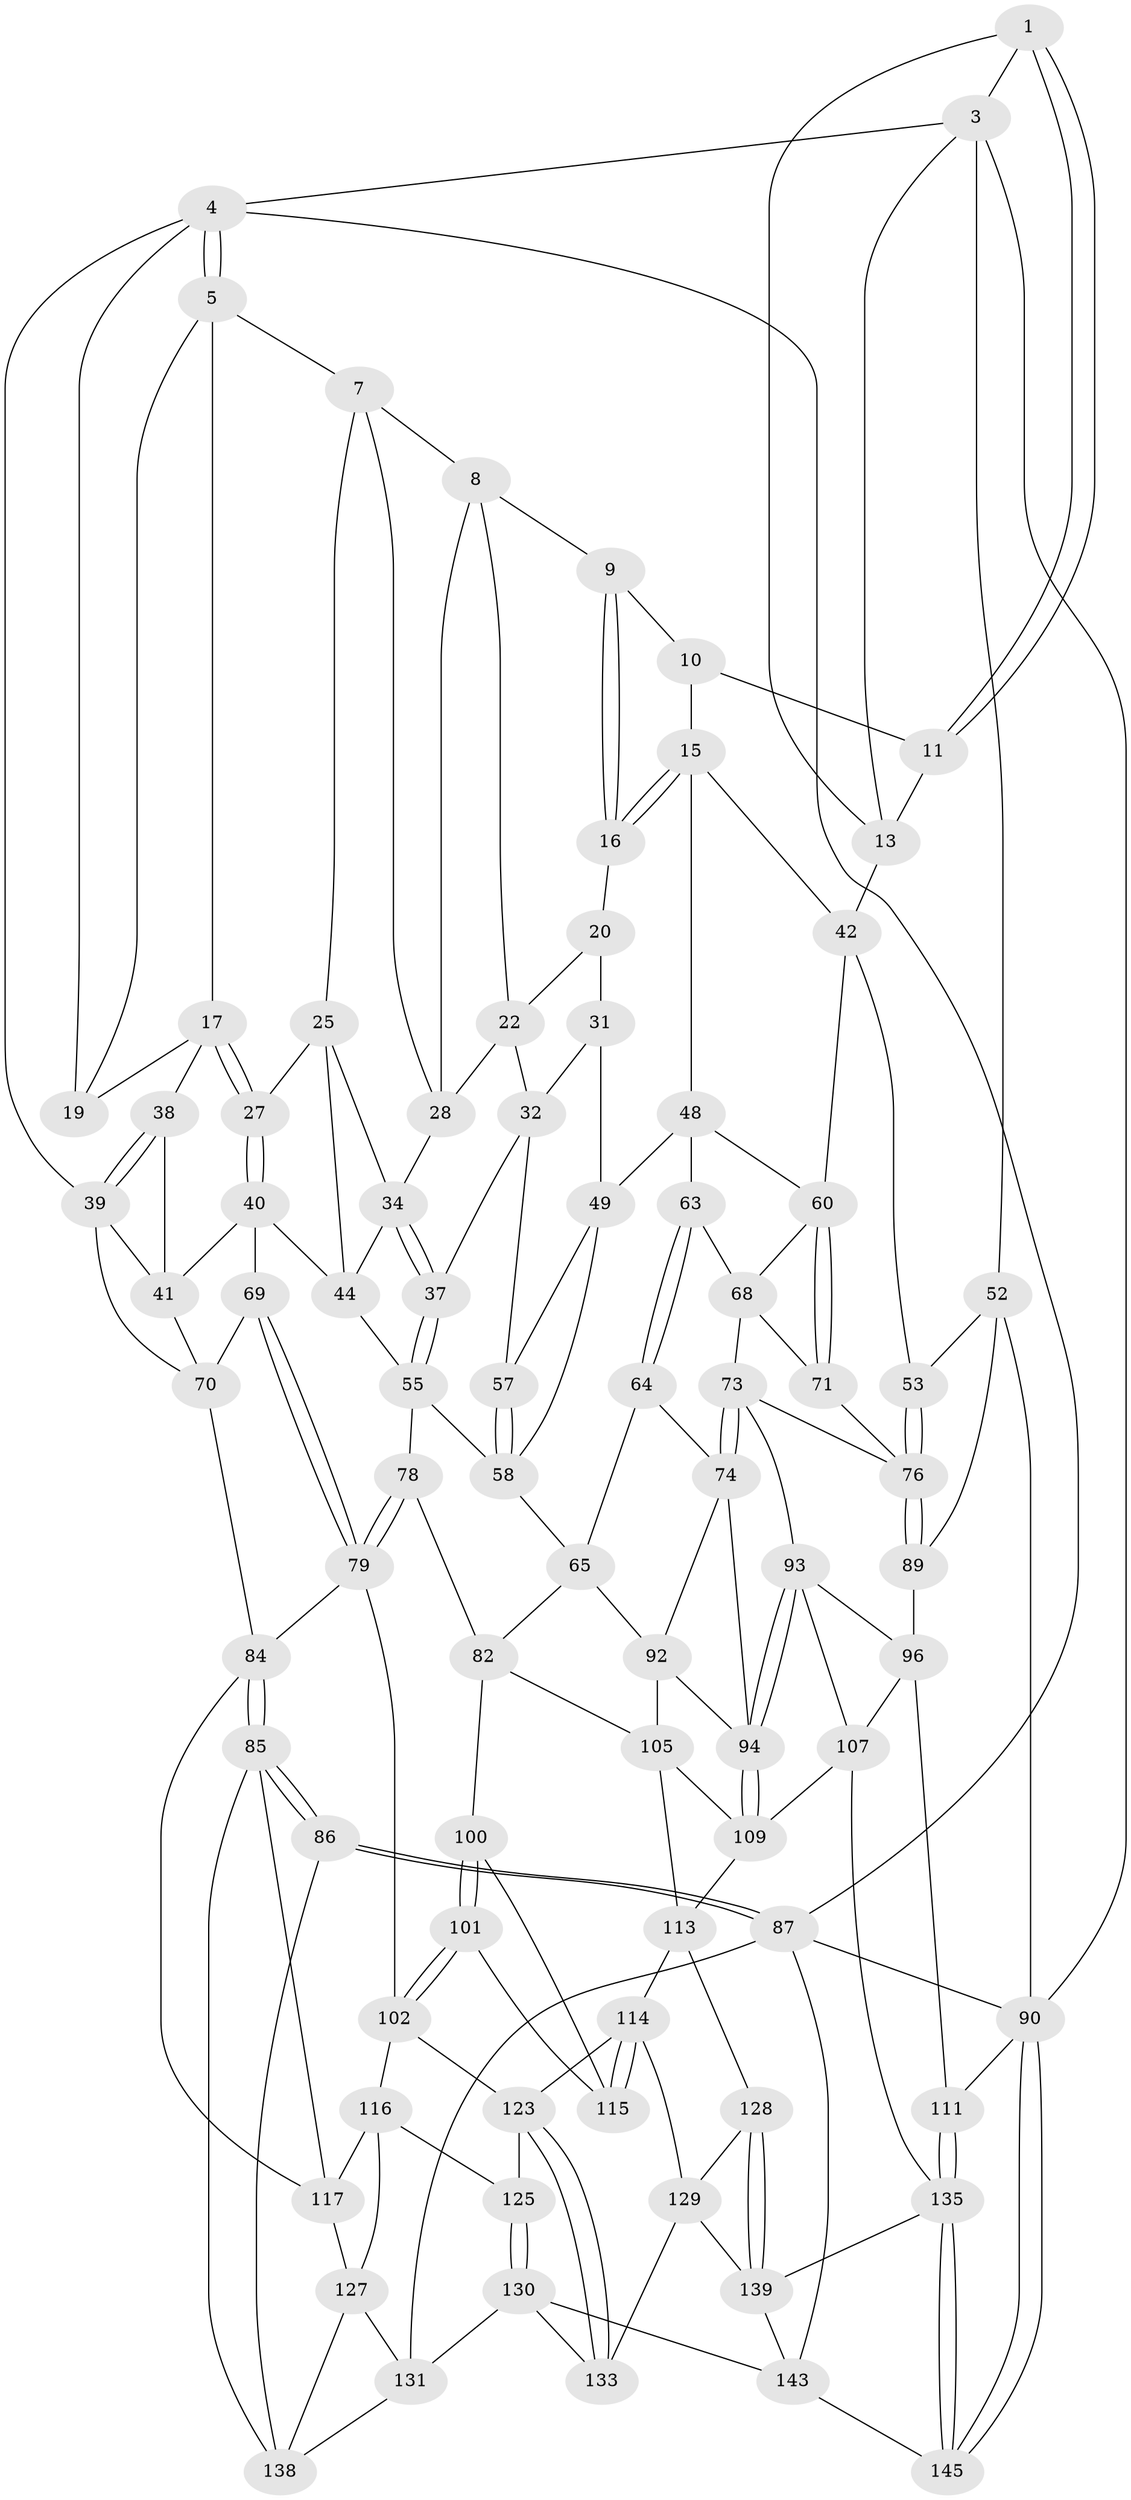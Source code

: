 // original degree distribution, {3: 0.0136986301369863, 4: 0.21232876712328766, 6: 0.19863013698630136, 5: 0.5753424657534246}
// Generated by graph-tools (version 1.1) at 2025/11/02/27/25 16:11:59]
// undirected, 85 vertices, 189 edges
graph export_dot {
graph [start="1"]
  node [color=gray90,style=filled];
  1 [pos="+0.6700790239298031+0",super="+2"];
  3 [pos="+1+0",super="+51"];
  4 [pos="+0+0",super="+33"];
  5 [pos="+0.13297648217974645+0",super="+6"];
  7 [pos="+0.33500883243706964+0",super="+24"];
  8 [pos="+0.5389921167885408+0",super="+23"];
  9 [pos="+0.5845932861437753+0"];
  10 [pos="+0.6167763670953317+0",super="+12"];
  11 [pos="+0.7316686353671144+0.0716755918726129"];
  13 [pos="+0.7873964716800639+0.08529445418366725",super="+14"];
  15 [pos="+0.650523703770465+0.0866878070242336",super="+43"];
  16 [pos="+0.6463961197052469+0.08402403588469551"];
  17 [pos="+0.16401032241760116+0.03543258992126389",super="+18"];
  19 [pos="+0.0460234305941335+0.052845694988837656"];
  20 [pos="+0.638223647394675+0.08557231663465555",super="+21"];
  22 [pos="+0.5300484282958191+0.000643510243530701",super="+30"];
  25 [pos="+0.3355808995384789+0.008618568065523817",super="+26"];
  27 [pos="+0.16420222953460892+0.03592123870541619"];
  28 [pos="+0.4456011624792994+0.06681322110065599",super="+29"];
  31 [pos="+0.521557853907168+0.13130348589447133",super="+47"];
  32 [pos="+0.5122025710617569+0.1332896470215832",super="+36"];
  34 [pos="+0.39311539654500527+0.125865704484184",super="+35"];
  37 [pos="+0.43416390863243093+0.16715177158685748"];
  38 [pos="+0.06046470394360817+0.1836680624024973"];
  39 [pos="+0+0.09895761822769483",super="+67"];
  40 [pos="+0.17475268138929373+0.21643580089335843",super="+46"];
  41 [pos="+0.11346875247287332+0.21800244637805025",super="+66"];
  42 [pos="+0.7937978527179751+0.1897117965401223",super="+54"];
  44 [pos="+0.2779609615108327+0.17217838556242532",super="+45"];
  48 [pos="+0.640634456247374+0.22349613286693348",super="+62"];
  49 [pos="+0.6145006991373831+0.22141862000268364",super="+50"];
  52 [pos="+1+0.13732043892204437",super="+88"];
  53 [pos="+0.9996124964741607+0.23253129078716755"];
  55 [pos="+0.35201986030809523+0.29699042584418917",super="+56"];
  57 [pos="+0.49672313436564725+0.2524992518975483"];
  58 [pos="+0.48018142689656684+0.31830064381606943",super="+59"];
  60 [pos="+0.8389559297162366+0.2515310792376839",super="+61"];
  63 [pos="+0.6355690621429956+0.3261787972248701"];
  64 [pos="+0.5942896560299744+0.4144359057304981"];
  65 [pos="+0.5244077982742718+0.3644467113708178",super="+81"];
  68 [pos="+0.7122682908149787+0.32727100858160774",super="+72"];
  69 [pos="+0.1322513471831002+0.47944523513431186"];
  70 [pos="+0.03846170270623162+0.4383737176727413",super="+83"];
  71 [pos="+0.8364554530006528+0.25999546685929364"];
  73 [pos="+0.7122888589616255+0.42532197414290684",super="+80"];
  74 [pos="+0.6422883301141128+0.4410729896907697",super="+75"];
  76 [pos="+0.9011380099595672+0.4744097539326516",super="+77"];
  78 [pos="+0.3274408319581646+0.43810647585944035"];
  79 [pos="+0.15406177563272205+0.5056314890219846",super="+104"];
  82 [pos="+0.3736187871019767+0.47621125474100295",super="+99"];
  84 [pos="+0+0.6398465464765813",super="+112"];
  85 [pos="+0+0.7698769073831732",super="+121"];
  86 [pos="+0+1"];
  87 [pos="+0+1",super="+144"];
  89 [pos="+0.9124255085999181+0.4943525203643629"];
  90 [pos="+1+1",super="+91"];
  92 [pos="+0.5088224811647464+0.550159743553041",super="+98"];
  93 [pos="+0.761096127754772+0.5452050423645431",super="+97"];
  94 [pos="+0.6915984218044741+0.6338166299634249",super="+95"];
  96 [pos="+0.9021690951309176+0.5070669528645954",super="+110"];
  100 [pos="+0.35162382630460115+0.5740070855932133"];
  101 [pos="+0.2498295542093714+0.6404275981741476"];
  102 [pos="+0.2482556403194956+0.6407806188479147",super="+103"];
  105 [pos="+0.47819641800506874+0.6358351344214218",super="+106"];
  107 [pos="+0.7801525090609595+0.7403118875671693",super="+108"];
  109 [pos="+0.7274725418194325+0.7546835080836758",super="+118"];
  111 [pos="+1+0.6715201835358849"];
  113 [pos="+0.42891695161470605+0.6961718818814702",super="+119"];
  114 [pos="+0.4284515875975529+0.6963807424766186",super="+122"];
  115 [pos="+0.38859611023187246+0.6747455707664621"];
  116 [pos="+0.15128599705983034+0.6801491867353417",super="+126"];
  117 [pos="+0.05375254969752627+0.6918546625676437",super="+120"];
  123 [pos="+0.31027047290317045+0.7688481308233974",super="+124"];
  125 [pos="+0.2253438205466771+0.7855983930087197"];
  127 [pos="+0.12066379318337903+0.7867808279346723",super="+132"];
  128 [pos="+0.4985536329709066+0.8235478757706096"];
  129 [pos="+0.4289679028089564+0.853085756181805",super="+137"];
  130 [pos="+0.21778789115452413+0.839151488925558",super="+134"];
  131 [pos="+0.12878314080663622+0.8569535806467661",super="+141"];
  133 [pos="+0.30356903053995016+0.8374393841353224"];
  135 [pos="+0.8115289244574436+0.9351161597382003",super="+136"];
  138 [pos="+0.06199666399149471+0.8522444001999713",super="+140"];
  139 [pos="+0.5738223298185923+0.9187552570758115",super="+142"];
  143 [pos="+0.2895269550048744+1",super="+146"];
  145 [pos="+1+1"];
  1 -- 11;
  1 -- 11;
  1 -- 3;
  1 -- 13;
  3 -- 4;
  3 -- 90;
  3 -- 52;
  3 -- 13;
  4 -- 5;
  4 -- 5;
  4 -- 87;
  4 -- 19;
  4 -- 39;
  5 -- 19;
  5 -- 17;
  5 -- 7;
  7 -- 8;
  7 -- 25;
  7 -- 28;
  8 -- 9;
  8 -- 28;
  8 -- 22;
  9 -- 10;
  9 -- 16;
  9 -- 16;
  10 -- 11;
  10 -- 15;
  11 -- 13;
  13 -- 42;
  15 -- 16;
  15 -- 16;
  15 -- 48;
  15 -- 42;
  16 -- 20;
  17 -- 27;
  17 -- 27;
  17 -- 19;
  17 -- 38;
  20 -- 31 [weight=2];
  20 -- 22;
  22 -- 32;
  22 -- 28;
  25 -- 34;
  25 -- 27;
  25 -- 44;
  27 -- 40;
  27 -- 40;
  28 -- 34;
  31 -- 32;
  31 -- 49;
  32 -- 57;
  32 -- 37;
  34 -- 37;
  34 -- 37;
  34 -- 44;
  37 -- 55;
  37 -- 55;
  38 -- 39;
  38 -- 39;
  38 -- 41;
  39 -- 41;
  39 -- 70;
  40 -- 41;
  40 -- 44;
  40 -- 69;
  41 -- 70;
  42 -- 60;
  42 -- 53;
  44 -- 55;
  48 -- 49;
  48 -- 60;
  48 -- 63;
  49 -- 58;
  49 -- 57;
  52 -- 53;
  52 -- 89;
  52 -- 90;
  53 -- 76;
  53 -- 76;
  55 -- 58;
  55 -- 78;
  57 -- 58;
  57 -- 58;
  58 -- 65;
  60 -- 71;
  60 -- 71;
  60 -- 68;
  63 -- 64;
  63 -- 64;
  63 -- 68;
  64 -- 65;
  64 -- 74;
  65 -- 82;
  65 -- 92;
  68 -- 73;
  68 -- 71;
  69 -- 70;
  69 -- 79;
  69 -- 79;
  70 -- 84;
  71 -- 76;
  73 -- 74;
  73 -- 74;
  73 -- 76;
  73 -- 93;
  74 -- 92;
  74 -- 94;
  76 -- 89;
  76 -- 89;
  78 -- 79;
  78 -- 79;
  78 -- 82;
  79 -- 102;
  79 -- 84;
  82 -- 105;
  82 -- 100;
  84 -- 85;
  84 -- 85;
  84 -- 117;
  85 -- 86;
  85 -- 86;
  85 -- 117;
  85 -- 138;
  86 -- 87;
  86 -- 87;
  86 -- 138;
  87 -- 90;
  87 -- 143;
  87 -- 131;
  89 -- 96;
  90 -- 145;
  90 -- 145;
  90 -- 111;
  92 -- 105;
  92 -- 94;
  93 -- 94;
  93 -- 94;
  93 -- 96;
  93 -- 107;
  94 -- 109;
  94 -- 109;
  96 -- 107;
  96 -- 111;
  100 -- 101;
  100 -- 101;
  100 -- 115;
  101 -- 102;
  101 -- 102;
  101 -- 115;
  102 -- 116;
  102 -- 123;
  105 -- 109;
  105 -- 113;
  107 -- 109;
  107 -- 135;
  109 -- 113;
  111 -- 135;
  111 -- 135;
  113 -- 114;
  113 -- 128;
  114 -- 115;
  114 -- 115;
  114 -- 129;
  114 -- 123;
  116 -- 117;
  116 -- 125;
  116 -- 127;
  117 -- 127;
  123 -- 133;
  123 -- 133;
  123 -- 125;
  125 -- 130;
  125 -- 130;
  127 -- 138;
  127 -- 131;
  128 -- 129;
  128 -- 139;
  128 -- 139;
  129 -- 133;
  129 -- 139;
  130 -- 131;
  130 -- 133;
  130 -- 143;
  131 -- 138;
  135 -- 145;
  135 -- 145;
  135 -- 139;
  139 -- 143;
  143 -- 145;
}

